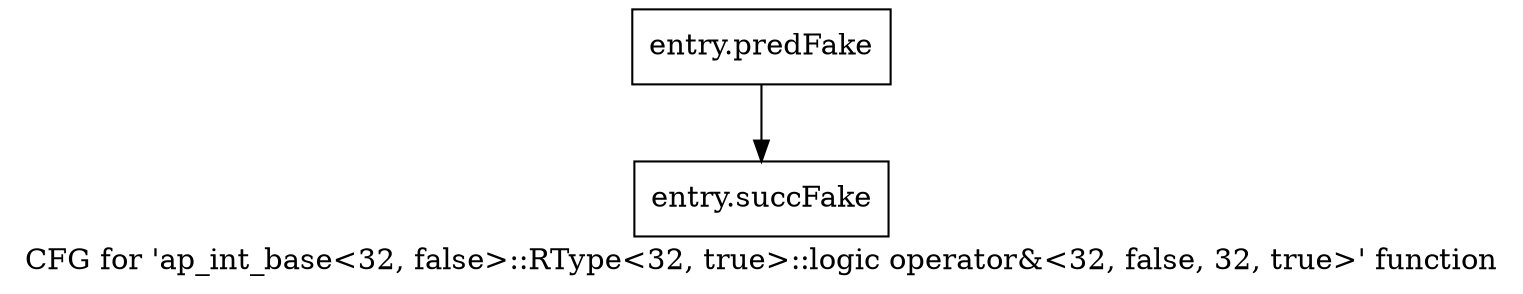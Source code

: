 digraph "CFG for 'ap_int_base\<32, false\>::RType\<32, true\>::logic operator&\<32, false, 32, true\>' function" {
	label="CFG for 'ap_int_base\<32, false\>::RType\<32, true\>::logic operator&\<32, false, 32, true\>' function";

	Node0x59408f0 [shape=record,filename="",linenumber="",label="{entry.predFake}"];
	Node0x59408f0 -> Node0x5b312a0[ callList="" memoryops="" filename="/home/omerfaruk/tools/Xilinx/Vitis_HLS/2023.2/include/etc/ap_int_base.h" execusionnum="0"];
	Node0x5b312a0 [shape=record,filename="/home/omerfaruk/tools/Xilinx/Vitis_HLS/2023.2/include/etc/ap_int_base.h",linenumber="1850",label="{entry.succFake}"];
}
